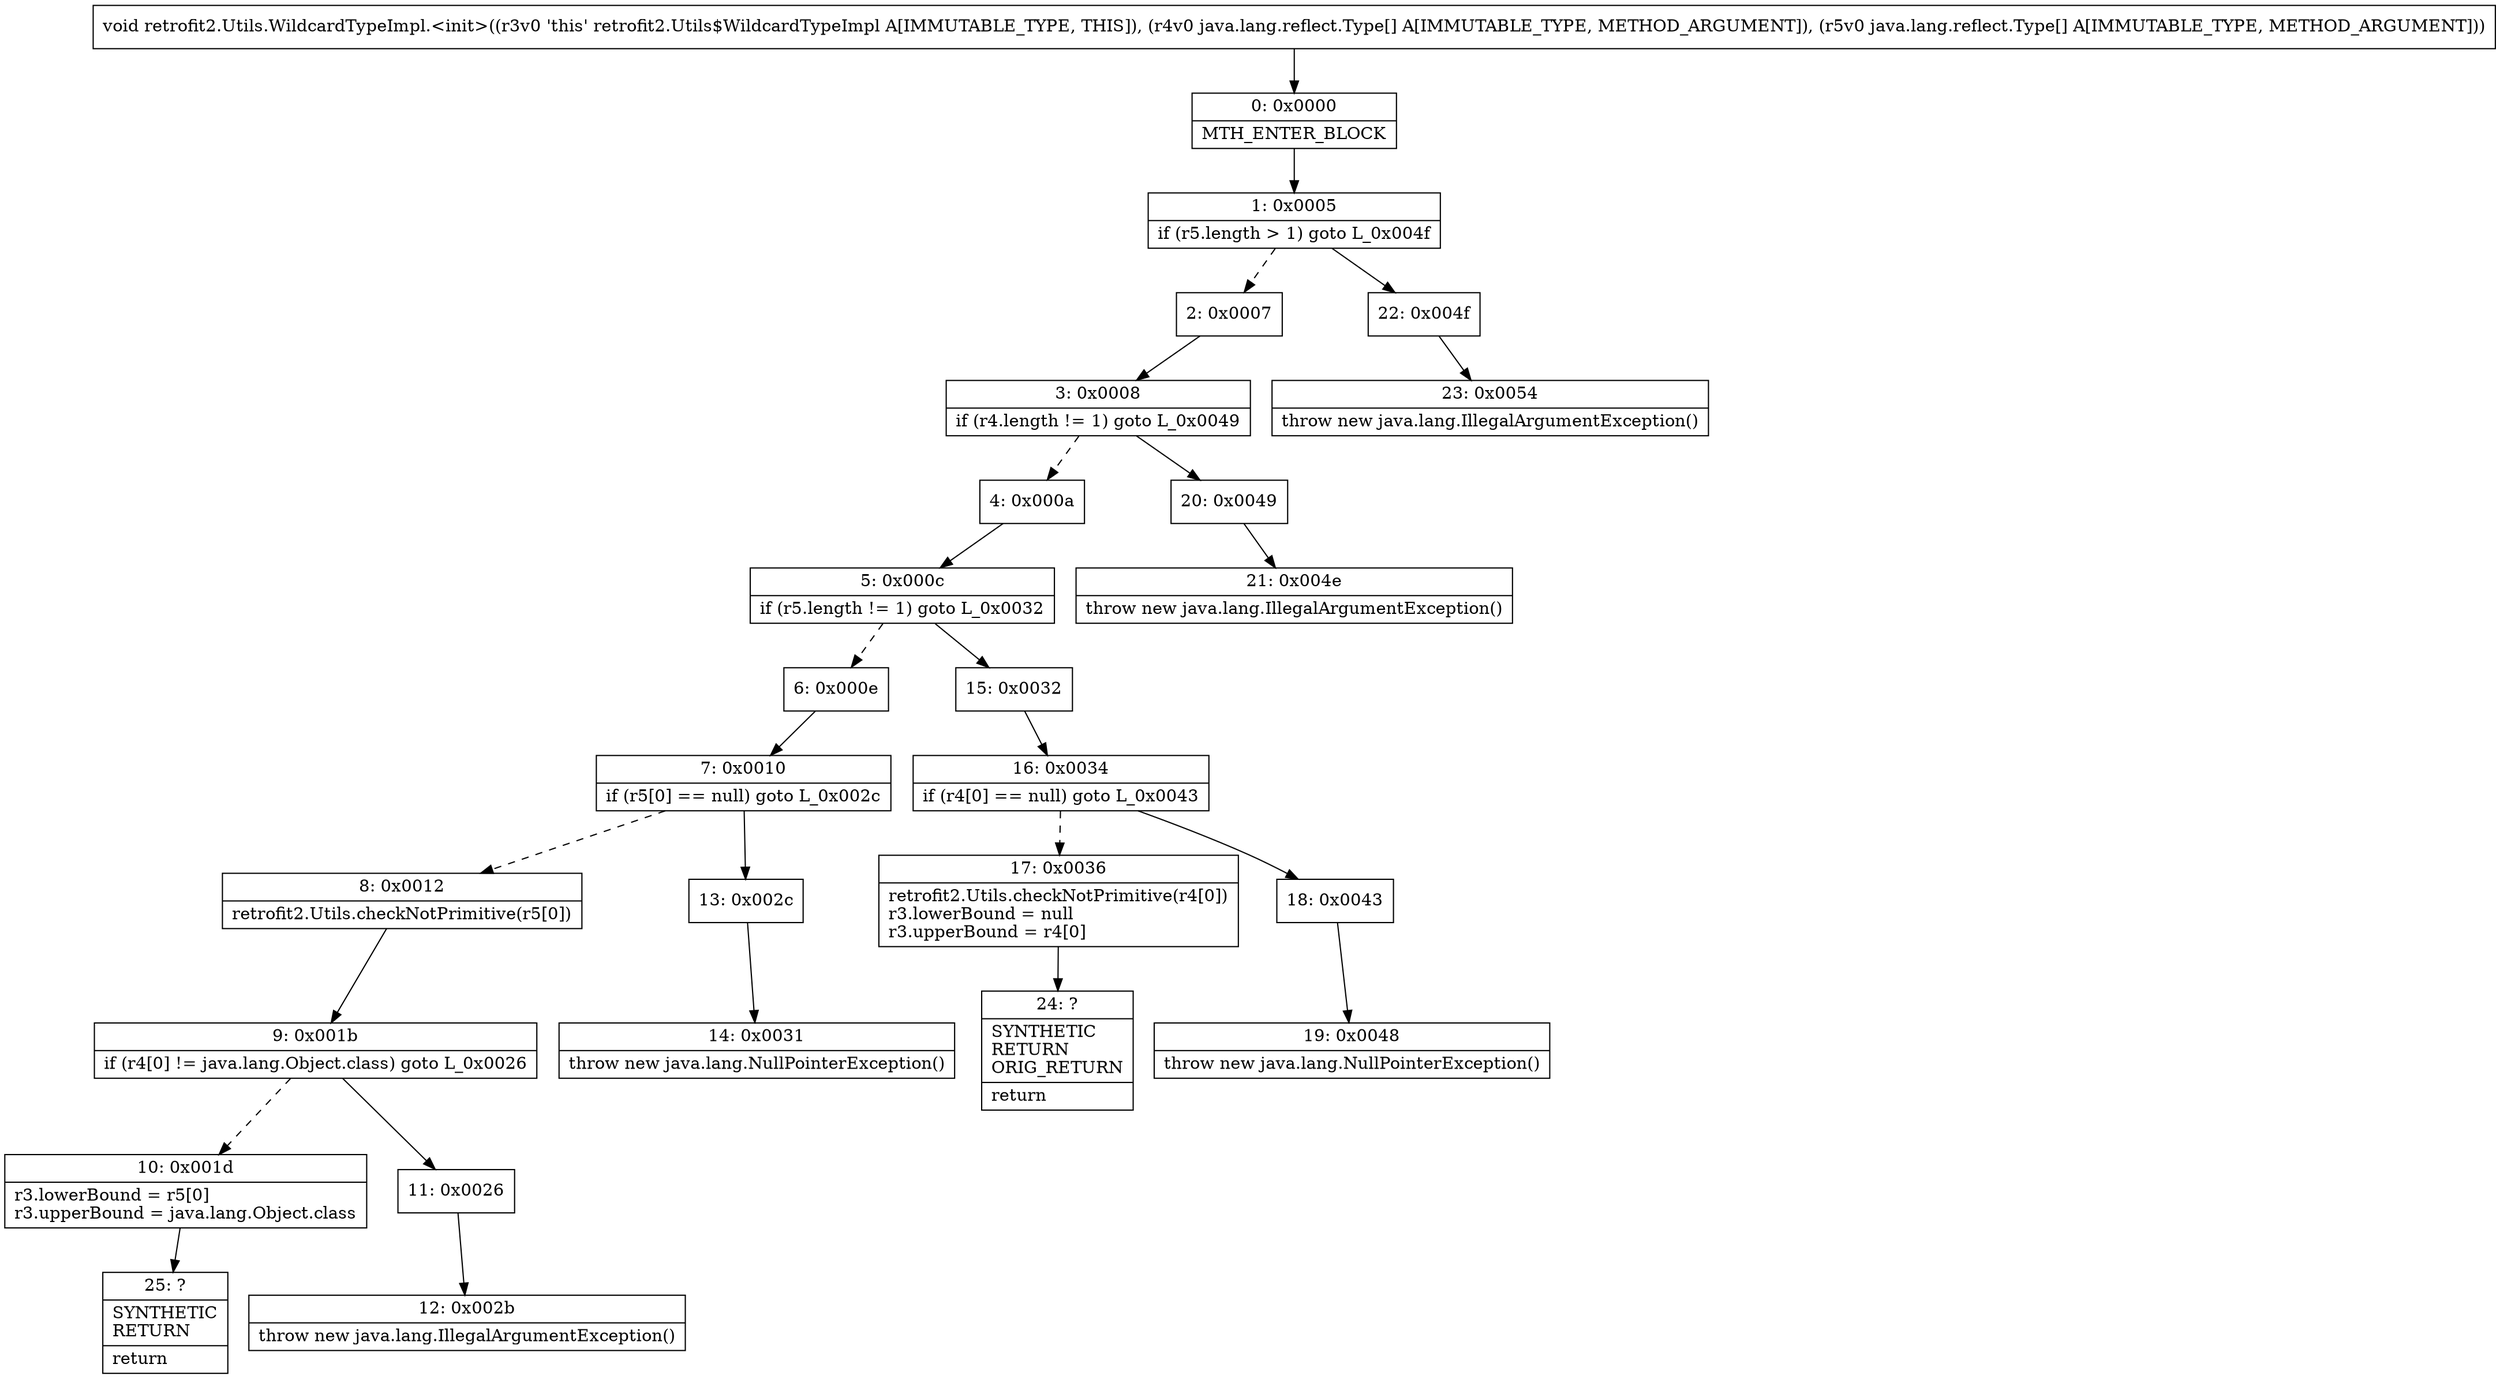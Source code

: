 digraph "CFG forretrofit2.Utils.WildcardTypeImpl.\<init\>([Ljava\/lang\/reflect\/Type;[Ljava\/lang\/reflect\/Type;)V" {
Node_0 [shape=record,label="{0\:\ 0x0000|MTH_ENTER_BLOCK\l}"];
Node_1 [shape=record,label="{1\:\ 0x0005|if (r5.length \> 1) goto L_0x004f\l}"];
Node_2 [shape=record,label="{2\:\ 0x0007}"];
Node_3 [shape=record,label="{3\:\ 0x0008|if (r4.length != 1) goto L_0x0049\l}"];
Node_4 [shape=record,label="{4\:\ 0x000a}"];
Node_5 [shape=record,label="{5\:\ 0x000c|if (r5.length != 1) goto L_0x0032\l}"];
Node_6 [shape=record,label="{6\:\ 0x000e}"];
Node_7 [shape=record,label="{7\:\ 0x0010|if (r5[0] == null) goto L_0x002c\l}"];
Node_8 [shape=record,label="{8\:\ 0x0012|retrofit2.Utils.checkNotPrimitive(r5[0])\l}"];
Node_9 [shape=record,label="{9\:\ 0x001b|if (r4[0] != java.lang.Object.class) goto L_0x0026\l}"];
Node_10 [shape=record,label="{10\:\ 0x001d|r3.lowerBound = r5[0]\lr3.upperBound = java.lang.Object.class\l}"];
Node_11 [shape=record,label="{11\:\ 0x0026}"];
Node_12 [shape=record,label="{12\:\ 0x002b|throw new java.lang.IllegalArgumentException()\l}"];
Node_13 [shape=record,label="{13\:\ 0x002c}"];
Node_14 [shape=record,label="{14\:\ 0x0031|throw new java.lang.NullPointerException()\l}"];
Node_15 [shape=record,label="{15\:\ 0x0032}"];
Node_16 [shape=record,label="{16\:\ 0x0034|if (r4[0] == null) goto L_0x0043\l}"];
Node_17 [shape=record,label="{17\:\ 0x0036|retrofit2.Utils.checkNotPrimitive(r4[0])\lr3.lowerBound = null\lr3.upperBound = r4[0]\l}"];
Node_18 [shape=record,label="{18\:\ 0x0043}"];
Node_19 [shape=record,label="{19\:\ 0x0048|throw new java.lang.NullPointerException()\l}"];
Node_20 [shape=record,label="{20\:\ 0x0049}"];
Node_21 [shape=record,label="{21\:\ 0x004e|throw new java.lang.IllegalArgumentException()\l}"];
Node_22 [shape=record,label="{22\:\ 0x004f}"];
Node_23 [shape=record,label="{23\:\ 0x0054|throw new java.lang.IllegalArgumentException()\l}"];
Node_24 [shape=record,label="{24\:\ ?|SYNTHETIC\lRETURN\lORIG_RETURN\l|return\l}"];
Node_25 [shape=record,label="{25\:\ ?|SYNTHETIC\lRETURN\l|return\l}"];
MethodNode[shape=record,label="{void retrofit2.Utils.WildcardTypeImpl.\<init\>((r3v0 'this' retrofit2.Utils$WildcardTypeImpl A[IMMUTABLE_TYPE, THIS]), (r4v0 java.lang.reflect.Type[] A[IMMUTABLE_TYPE, METHOD_ARGUMENT]), (r5v0 java.lang.reflect.Type[] A[IMMUTABLE_TYPE, METHOD_ARGUMENT])) }"];
MethodNode -> Node_0;
Node_0 -> Node_1;
Node_1 -> Node_2[style=dashed];
Node_1 -> Node_22;
Node_2 -> Node_3;
Node_3 -> Node_4[style=dashed];
Node_3 -> Node_20;
Node_4 -> Node_5;
Node_5 -> Node_6[style=dashed];
Node_5 -> Node_15;
Node_6 -> Node_7;
Node_7 -> Node_8[style=dashed];
Node_7 -> Node_13;
Node_8 -> Node_9;
Node_9 -> Node_10[style=dashed];
Node_9 -> Node_11;
Node_10 -> Node_25;
Node_11 -> Node_12;
Node_13 -> Node_14;
Node_15 -> Node_16;
Node_16 -> Node_17[style=dashed];
Node_16 -> Node_18;
Node_17 -> Node_24;
Node_18 -> Node_19;
Node_20 -> Node_21;
Node_22 -> Node_23;
}

